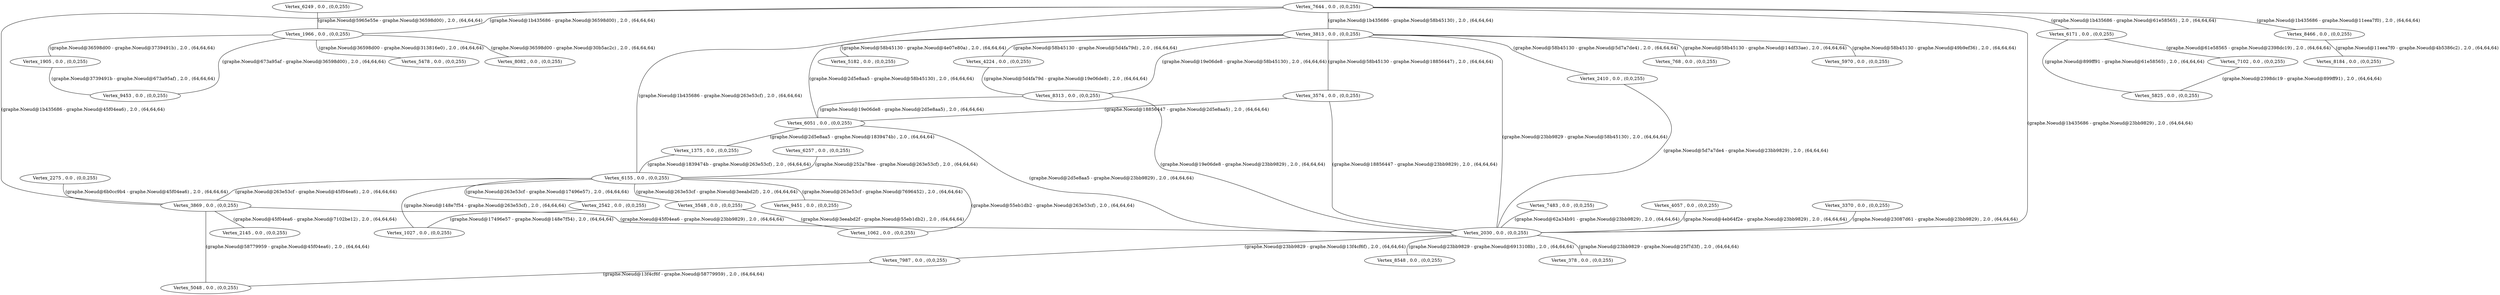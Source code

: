 graph G {
  1 [label = "Vertex_7644 , 0.0 , (0,0,255)"];
  2 [label = "Vertex_6171 , 0.0 , (0,0,255)"];
  3 [label = "Vertex_7102 , 0.0 , (0,0,255)"];
  4 [label = "Vertex_5825 , 0.0 , (0,0,255)"];
  5 [label = "Vertex_1966 , 0.0 , (0,0,255)"];
  6 [label = "Vertex_5478 , 0.0 , (0,0,255)"];
  7 [label = "Vertex_6249 , 0.0 , (0,0,255)"];
  8 [label = "Vertex_8082 , 0.0 , (0,0,255)"];
  9 [label = "Vertex_9453 , 0.0 , (0,0,255)"];
  10 [label = "Vertex_1905 , 0.0 , (0,0,255)"];
  11 [label = "Vertex_8466 , 0.0 , (0,0,255)"];
  12 [label = "Vertex_8184 , 0.0 , (0,0,255)"];
  13 [label = "Vertex_3813 , 0.0 , (0,0,255)"];
  14 [label = "Vertex_6155 , 0.0 , (0,0,255)"];
  15 [label = "Vertex_3869 , 0.0 , (0,0,255)"];
  16 [label = "Vertex_2030 , 0.0 , (0,0,255)"];
  17 [label = "Vertex_2145 , 0.0 , (0,0,255)"];
  18 [label = "Vertex_2275 , 0.0 , (0,0,255)"];
  19 [label = "Vertex_1027 , 0.0 , (0,0,255)"];
  20 [label = "Vertex_2542 , 0.0 , (0,0,255)"];
  21 [label = "Vertex_1062 , 0.0 , (0,0,255)"];
  22 [label = "Vertex_3548 , 0.0 , (0,0,255)"];
  23 [label = "Vertex_6257 , 0.0 , (0,0,255)"];
  24 [label = "Vertex_9451 , 0.0 , (0,0,255)"];
  25 [label = "Vertex_1375 , 0.0 , (0,0,255)"];
  26 [label = "Vertex_5048 , 0.0 , (0,0,255)"];
  27 [label = "Vertex_7987 , 0.0 , (0,0,255)"];
  28 [label = "Vertex_6051 , 0.0 , (0,0,255)"];
  29 [label = "Vertex_8313 , 0.0 , (0,0,255)"];
  30 [label = "Vertex_4224 , 0.0 , (0,0,255)"];
  31 [label = "Vertex_3574 , 0.0 , (0,0,255)"];
  32 [label = "Vertex_2410 , 0.0 , (0,0,255)"];
  33 [label = "Vertex_768 , 0.0 , (0,0,255)"];
  34 [label = "Vertex_5970 , 0.0 , (0,0,255)"];
  35 [label = "Vertex_5182 , 0.0 , (0,0,255)"];
  36 [label = "Vertex_8548 , 0.0 , (0,0,255)"];
  37 [label = "Vertex_7483 , 0.0 , (0,0,255)"];
  38 [label = "Vertex_4057 , 0.0 , (0,0,255)"];
  39 [label = "Vertex_3370 , 0.0 , (0,0,255)"];
  40 [label = "Vertex_378 , 0.0 , (0,0,255)"];
  1 -- 11 [label = "(graphe.Noeud@1b435686 - graphe.Noeud@11eea7f0) , 2.0 , (64,64,64)"];
  1 -- 2 [label = "(graphe.Noeud@1b435686 - graphe.Noeud@61e58565) , 2.0 , (64,64,64)"];
  2 -- 3 [label = "(graphe.Noeud@61e58565 - graphe.Noeud@2398dc19) , 2.0 , (64,64,64)"];
  3 -- 4 [label = "(graphe.Noeud@2398dc19 - graphe.Noeud@899ff91) , 2.0 , (64,64,64)"];
  4 -- 2 [label = "(graphe.Noeud@899ff91 - graphe.Noeud@61e58565) , 2.0 , (64,64,64)"];
  1 -- 5 [label = "(graphe.Noeud@1b435686 - graphe.Noeud@36598d00) , 2.0 , (64,64,64)"];
  5 -- 10 [label = "(graphe.Noeud@36598d00 - graphe.Noeud@3739491b) , 2.0 , (64,64,64)"];
  10 -- 9 [label = "(graphe.Noeud@3739491b - graphe.Noeud@673a95af) , 2.0 , (64,64,64)"];
  9 -- 5 [label = "(graphe.Noeud@673a95af - graphe.Noeud@36598d00) , 2.0 , (64,64,64)"];
  5 -- 6 [label = "(graphe.Noeud@36598d00 - graphe.Noeud@313816e0) , 2.0 , (64,64,64)"];
  5 -- 8 [label = "(graphe.Noeud@36598d00 - graphe.Noeud@30b5ac2c) , 2.0 , (64,64,64)"];
  7 -- 5 [label = "(graphe.Noeud@5965e55e - graphe.Noeud@36598d00) , 2.0 , (64,64,64)"];
  11 -- 12 [label = "(graphe.Noeud@11eea7f0 - graphe.Noeud@4b5386c2) , 2.0 , (64,64,64)"];
  1 -- 13 [label = "(graphe.Noeud@1b435686 - graphe.Noeud@58b45130) , 2.0 , (64,64,64)"];
  1 -- 14 [label = "(graphe.Noeud@1b435686 - graphe.Noeud@263e53cf) , 2.0 , (64,64,64)"];
  1 -- 15 [label = "(graphe.Noeud@1b435686 - graphe.Noeud@45f04ea6) , 2.0 , (64,64,64)"];
  1 -- 16 [label = "(graphe.Noeud@1b435686 - graphe.Noeud@23bb9829) , 2.0 , (64,64,64)"];
  16 -- 40 [label = "(graphe.Noeud@23bb9829 - graphe.Noeud@25f7d3f) , 2.0 , (64,64,64)"];
  39 -- 16 [label = "(graphe.Noeud@23087d61 - graphe.Noeud@23bb9829) , 2.0 , (64,64,64)"];
  38 -- 16 [label = "(graphe.Noeud@4eb64f2e - graphe.Noeud@23bb9829) , 2.0 , (64,64,64)"];
  37 -- 16 [label = "(graphe.Noeud@62a34b91 - graphe.Noeud@23bb9829) , 2.0 , (64,64,64)"];
  16 -- 36 [label = "(graphe.Noeud@23bb9829 - graphe.Noeud@6913108b) , 2.0 , (64,64,64)"];
  16 -- 27 [label = "(graphe.Noeud@23bb9829 - graphe.Noeud@13f4cf6f) , 2.0 , (64,64,64)"];
  27 -- 26 [label = "(graphe.Noeud@13f4cf6f - graphe.Noeud@58779959) , 2.0 , (64,64,64)"];
  26 -- 15 [label = "(graphe.Noeud@58779959 - graphe.Noeud@45f04ea6) , 2.0 , (64,64,64)"];
  15 -- 17 [label = "(graphe.Noeud@45f04ea6 - graphe.Noeud@7102be12) , 2.0 , (64,64,64)"];
  18 -- 15 [label = "(graphe.Noeud@6b0cc9b4 - graphe.Noeud@45f04ea6) , 2.0 , (64,64,64)"];
  14 -- 15 [label = "(graphe.Noeud@263e53cf - graphe.Noeud@45f04ea6) , 2.0 , (64,64,64)"];
  13 -- 32 [label = "(graphe.Noeud@58b45130 - graphe.Noeud@5d7a7de4) , 2.0 , (64,64,64)"];
  32 -- 16 [label = "(graphe.Noeud@5d7a7de4 - graphe.Noeud@23bb9829) , 2.0 , (64,64,64)"];
  16 -- 13 [label = "(graphe.Noeud@23bb9829 - graphe.Noeud@58b45130) , 2.0 , (64,64,64)"];
  13 -- 31 [label = "(graphe.Noeud@58b45130 - graphe.Noeud@18856447) , 2.0 , (64,64,64)"];
  31 -- 16 [label = "(graphe.Noeud@18856447 - graphe.Noeud@23bb9829) , 2.0 , (64,64,64)"];
  31 -- 28 [label = "(graphe.Noeud@18856447 - graphe.Noeud@2d5e8aa5) , 2.0 , (64,64,64)"];
  28 -- 13 [label = "(graphe.Noeud@2d5e8aa5 - graphe.Noeud@58b45130) , 2.0 , (64,64,64)"];
  13 -- 30 [label = "(graphe.Noeud@58b45130 - graphe.Noeud@5d4fa79d) , 2.0 , (64,64,64)"];
  30 -- 29 [label = "(graphe.Noeud@5d4fa79d - graphe.Noeud@19e06de8) , 2.0 , (64,64,64)"];
  29 -- 28 [label = "(graphe.Noeud@19e06de8 - graphe.Noeud@2d5e8aa5) , 2.0 , (64,64,64)"];
  28 -- 25 [label = "(graphe.Noeud@2d5e8aa5 - graphe.Noeud@1839474b) , 2.0 , (64,64,64)"];
  25 -- 14 [label = "(graphe.Noeud@1839474b - graphe.Noeud@263e53cf) , 2.0 , (64,64,64)"];
  14 -- 24 [label = "(graphe.Noeud@263e53cf - graphe.Noeud@7696452) , 2.0 , (64,64,64)"];
  23 -- 14 [label = "(graphe.Noeud@252a78ee - graphe.Noeud@263e53cf) , 2.0 , (64,64,64)"];
  14 -- 22 [label = "(graphe.Noeud@263e53cf - graphe.Noeud@3eeabd2f) , 2.0 , (64,64,64)"];
  22 -- 21 [label = "(graphe.Noeud@3eeabd2f - graphe.Noeud@55eb1db2) , 2.0 , (64,64,64)"];
  21 -- 14 [label = "(graphe.Noeud@55eb1db2 - graphe.Noeud@263e53cf) , 2.0 , (64,64,64)"];
  14 -- 20 [label = "(graphe.Noeud@263e53cf - graphe.Noeud@17496e57) , 2.0 , (64,64,64)"];
  20 -- 19 [label = "(graphe.Noeud@17496e57 - graphe.Noeud@148e7f54) , 2.0 , (64,64,64)"];
  19 -- 14 [label = "(graphe.Noeud@148e7f54 - graphe.Noeud@263e53cf) , 2.0 , (64,64,64)"];
  15 -- 16 [label = "(graphe.Noeud@45f04ea6 - graphe.Noeud@23bb9829) , 2.0 , (64,64,64)"];
  29 -- 16 [label = "(graphe.Noeud@19e06de8 - graphe.Noeud@23bb9829) , 2.0 , (64,64,64)"];
  29 -- 13 [label = "(graphe.Noeud@19e06de8 - graphe.Noeud@58b45130) , 2.0 , (64,64,64)"];
  28 -- 16 [label = "(graphe.Noeud@2d5e8aa5 - graphe.Noeud@23bb9829) , 2.0 , (64,64,64)"];
  13 -- 33 [label = "(graphe.Noeud@58b45130 - graphe.Noeud@14df33ae) , 2.0 , (64,64,64)"];
  13 -- 34 [label = "(graphe.Noeud@58b45130 - graphe.Noeud@49b9ef36) , 2.0 , (64,64,64)"];
  13 -- 35 [label = "(graphe.Noeud@58b45130 - graphe.Noeud@4e07e80a) , 2.0 , (64,64,64)"];
}
